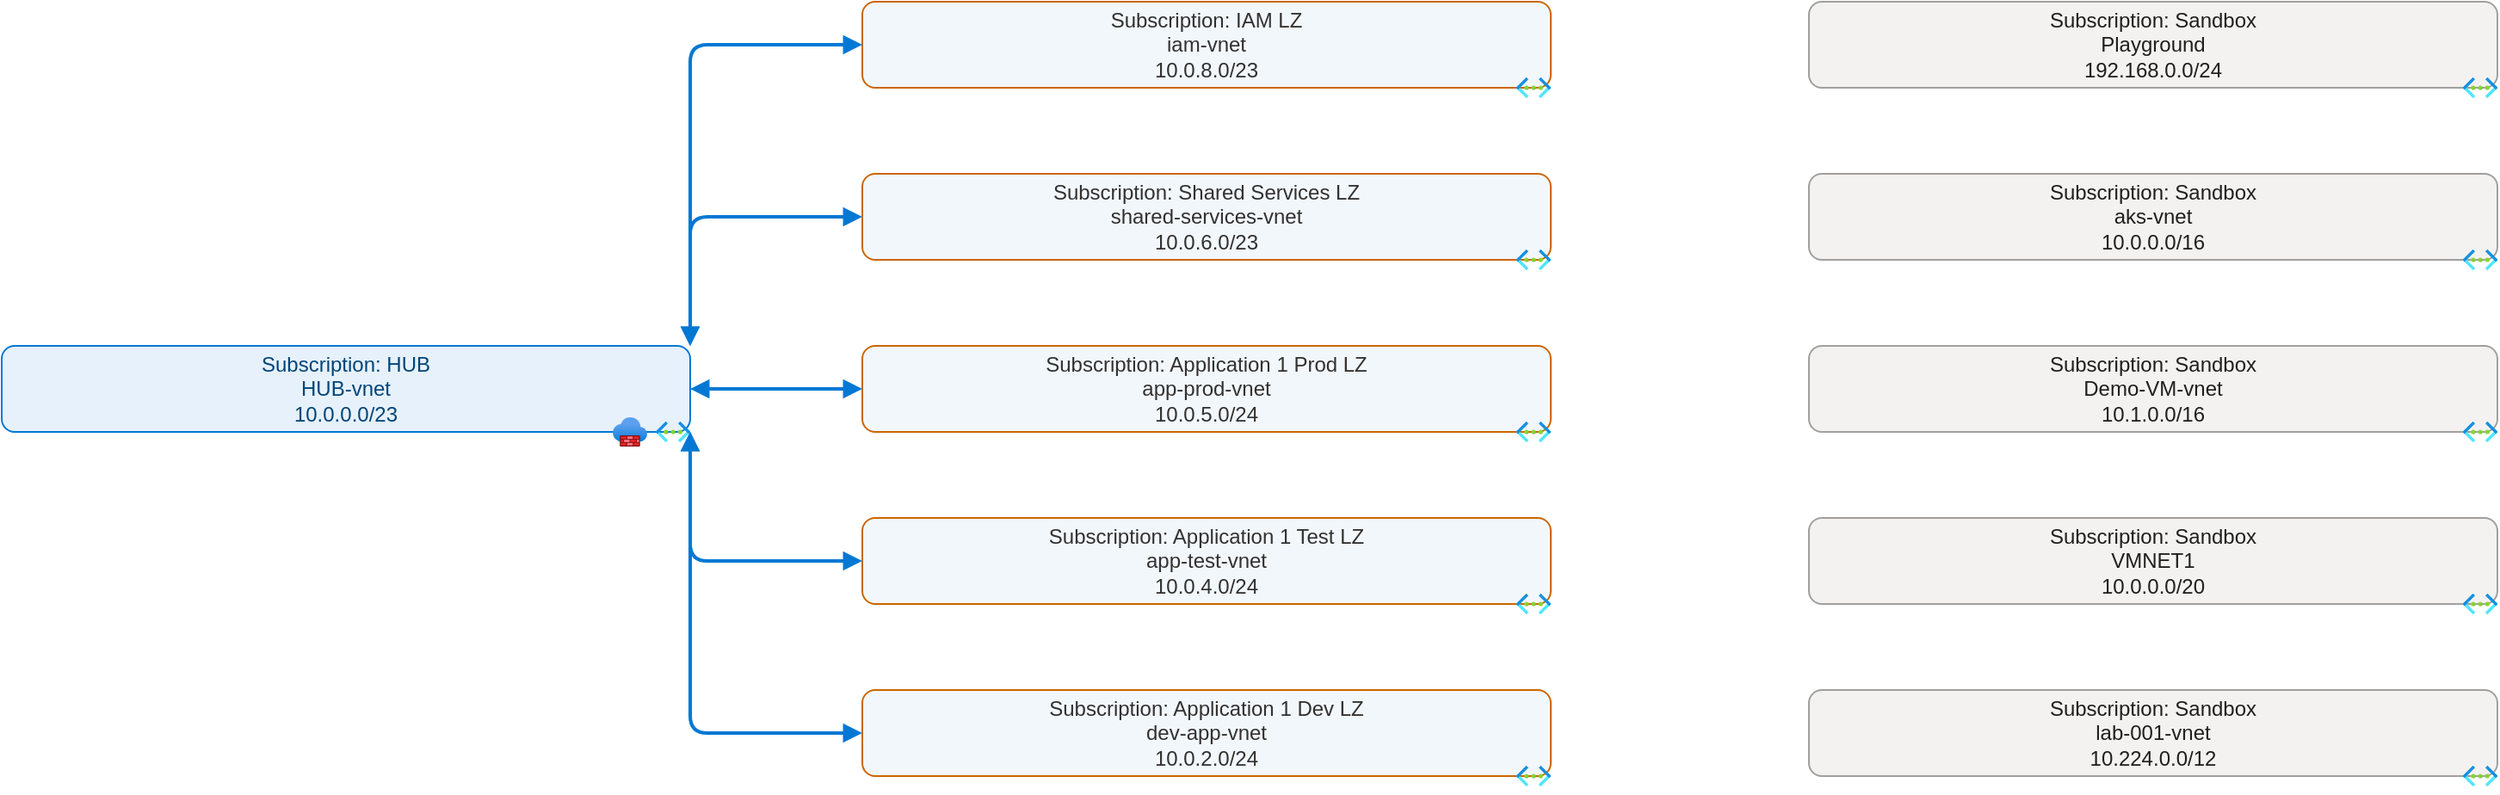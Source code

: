 <?xml version='1.0' encoding='UTF-8'?>
<mxfile version="25.0.2">
  <diagram name="Hub and Spoke Topology">
    <mxGraphModel dx="371" dy="1462" grid="0" gridSize="10" guides="1" tooltips="1" connect="1" arrows="1" fold="1" page="0" pageScale="1" pageWidth="827" pageHeight="1169" math="0" shadow="0" background="#ffffff">
      <root>
        <mxCell id="0"/>
        <mxCell id="1" parent="0"/>
        <mxCell id="hub" style="shape=rectangle;rounded=1;whiteSpace=wrap;html=1;strokeColor=#0078D4;fontColor=#004578;fillColor=#E6F1FB" vertex="1" parent="1" value="Subscription: HUB&#10;HUB-vnet&#10;10.0.0.0/23">
          <mxGeometry x="400" y="400" width="400" height="50" as="geometry"/>
        </mxCell>
        <mxCell id="hub_image" style="shape=image;html=1;image=img/lib/azure2/networking/Virtual_Networks.svg;" vertex="1" parent="1">
          <mxGeometry x="780" y="440" width="20" height="20" as="geometry"/>
        </mxCell>
        <mxCell id="hub_firewall_image" style="shape=image;html=1;image=img/lib/azure2/networking/Firewalls.svg;" vertex="1" parent="1">
          <mxGeometry x="755" y="440" width="20" height="20" as="geometry"/>
        </mxCell>
        <mxCell id="spoke_right_0" style="shape=rectangle;rounded=1;whiteSpace=wrap;html=1;strokeColor=#CC6600;fontColor=#323130;fillColor=#f2f7fc" vertex="1" parent="1" value="Subscription: IAM LZ&#10;iam-vnet&#10;10.0.8.0/23">
          <mxGeometry x="900" y="200" width="400" height="50" as="geometry"/>
        </mxCell>
        <mxCell id="spoke0_image" style="shape=image;html=1;image=img/lib/azure2/networking/Virtual_Networks.svg;" vertex="1" parent="1">
          <mxGeometry x="1280" y="240" width="20" height="20" as="geometry"/>
        </mxCell>
        <mxCell id="edge_right_0" edge="1" source="hub" target="spoke_right_0" style="edgeStyle=orthogonalEdgeStyle;rounded=1;strokeColor=#0078D4;strokeWidth=2;endArrow=block;startArrow=block;" parent="1">
          <mxGeometry relative="1" as="geometry">
            <Array as="points">
              <mxPoint x="800" y="225"/>
              <mxPoint x="900" y="225"/>
            </Array>
          </mxGeometry>
        </mxCell>
        <mxCell id="spoke_right_1" style="shape=rectangle;rounded=1;whiteSpace=wrap;html=1;strokeColor=#CC6600;fontColor=#323130;fillColor=#f2f7fc" vertex="1" parent="1" value="Subscription: Shared Services LZ&#10;shared-services-vnet&#10;10.0.6.0/23">
          <mxGeometry x="900" y="300" width="400" height="50" as="geometry"/>
        </mxCell>
        <mxCell id="spoke1_image" style="shape=image;html=1;image=img/lib/azure2/networking/Virtual_Networks.svg;" vertex="1" parent="1">
          <mxGeometry x="1280" y="340" width="20" height="20" as="geometry"/>
        </mxCell>
        <mxCell id="edge_right_1" edge="1" source="hub" target="spoke_right_1" style="edgeStyle=orthogonalEdgeStyle;rounded=1;strokeColor=#0078D4;strokeWidth=2;endArrow=block;startArrow=block;" parent="1">
          <mxGeometry relative="1" as="geometry">
            <Array as="points">
              <mxPoint x="800" y="325"/>
              <mxPoint x="900" y="325"/>
            </Array>
          </mxGeometry>
        </mxCell>
        <mxCell id="spoke_right_2" style="shape=rectangle;rounded=1;whiteSpace=wrap;html=1;strokeColor=#CC6600;fontColor=#323130;fillColor=#f2f7fc" vertex="1" parent="1" value="Subscription: Application 1 Prod LZ&#10;app-prod-vnet&#10;10.0.5.0/24">
          <mxGeometry x="900" y="400" width="400" height="50" as="geometry"/>
        </mxCell>
        <mxCell id="spoke2_image" style="shape=image;html=1;image=img/lib/azure2/networking/Virtual_Networks.svg;" vertex="1" parent="1">
          <mxGeometry x="1280" y="440" width="20" height="20" as="geometry"/>
        </mxCell>
        <mxCell id="edge_right_2" edge="1" source="hub" target="spoke_right_2" style="edgeStyle=orthogonalEdgeStyle;rounded=1;strokeColor=#0078D4;strokeWidth=2;endArrow=block;startArrow=block;" parent="1">
          <mxGeometry relative="1" as="geometry">
            <Array as="points">
              <mxPoint x="800" y="425"/>
              <mxPoint x="900" y="425"/>
            </Array>
          </mxGeometry>
        </mxCell>
        <mxCell id="spoke_right_3" style="shape=rectangle;rounded=1;whiteSpace=wrap;html=1;strokeColor=#CC6600;fontColor=#323130;fillColor=#f2f7fc" vertex="1" parent="1" value="Subscription: Application 1 Test LZ&#10;app-test-vnet&#10;10.0.4.0/24">
          <mxGeometry x="900" y="500" width="400" height="50" as="geometry"/>
        </mxCell>
        <mxCell id="spoke3_image" style="shape=image;html=1;image=img/lib/azure2/networking/Virtual_Networks.svg;" vertex="1" parent="1">
          <mxGeometry x="1280" y="540" width="20" height="20" as="geometry"/>
        </mxCell>
        <mxCell id="edge_right_3" edge="1" source="hub" target="spoke_right_3" style="edgeStyle=orthogonalEdgeStyle;rounded=1;strokeColor=#0078D4;strokeWidth=2;endArrow=block;startArrow=block;" parent="1">
          <mxGeometry relative="1" as="geometry">
            <Array as="points">
              <mxPoint x="800" y="525"/>
              <mxPoint x="900" y="525"/>
            </Array>
          </mxGeometry>
        </mxCell>
        <mxCell id="spoke_right_4" style="shape=rectangle;rounded=1;whiteSpace=wrap;html=1;strokeColor=#CC6600;fontColor=#323130;fillColor=#f2f7fc" vertex="1" parent="1" value="Subscription: Application 1 Dev LZ&#10;dev-app-vnet&#10;10.0.2.0/24">
          <mxGeometry x="900" y="600" width="400" height="50" as="geometry"/>
        </mxCell>
        <mxCell id="spoke4_image" style="shape=image;html=1;image=img/lib/azure2/networking/Virtual_Networks.svg;" vertex="1" parent="1">
          <mxGeometry x="1280" y="640" width="20" height="20" as="geometry"/>
        </mxCell>
        <mxCell id="edge_right_4" edge="1" source="hub" target="spoke_right_4" style="edgeStyle=orthogonalEdgeStyle;rounded=1;strokeColor=#0078D4;strokeWidth=2;endArrow=block;startArrow=block;" parent="1">
          <mxGeometry relative="1" as="geometry">
            <Array as="points">
              <mxPoint x="800" y="625"/>
              <mxPoint x="900" y="625"/>
            </Array>
          </mxGeometry>
        </mxCell>
        <mxCell id="nonpeered_spoke0" style="shape=rectangle;rounded=1;whiteSpace=wrap;html=1;strokeColor=#A19F9D;fontColor=#201F1E;fillColor=#F3F2F1" vertex="1" parent="1" value="Subscription: Sandbox&#10;Playground&#10;192.168.0.0/24">
          <mxGeometry x="1450" y="200" width="400" height="50" as="geometry"/>
        </mxCell>
        <mxCell id="nonpeered_spoke0_image" style="shape=image;html=1;image=img/lib/azure2/networking/Virtual_Networks.svg;" vertex="1" parent="1">
          <mxGeometry x="1830" y="240" width="20" height="20" as="geometry"/>
        </mxCell>
        <mxCell id="nonpeered_spoke1" style="shape=rectangle;rounded=1;whiteSpace=wrap;html=1;strokeColor=#A19F9D;fontColor=#201F1E;fillColor=#F3F2F1" vertex="1" parent="1" value="Subscription: Sandbox&#10;aks-vnet&#10;10.0.0.0/16">
          <mxGeometry x="1450" y="300" width="400" height="50" as="geometry"/>
        </mxCell>
        <mxCell id="nonpeered_spoke1_image" style="shape=image;html=1;image=img/lib/azure2/networking/Virtual_Networks.svg;" vertex="1" parent="1">
          <mxGeometry x="1830" y="340" width="20" height="20" as="geometry"/>
        </mxCell>
        <mxCell id="nonpeered_spoke2" style="shape=rectangle;rounded=1;whiteSpace=wrap;html=1;strokeColor=#A19F9D;fontColor=#201F1E;fillColor=#F3F2F1" vertex="1" parent="1" value="Subscription: Sandbox&#10;Demo-VM-vnet&#10;10.1.0.0/16">
          <mxGeometry x="1450" y="400" width="400" height="50" as="geometry"/>
        </mxCell>
        <mxCell id="nonpeered_spoke2_image" style="shape=image;html=1;image=img/lib/azure2/networking/Virtual_Networks.svg;" vertex="1" parent="1">
          <mxGeometry x="1830" y="440" width="20" height="20" as="geometry"/>
        </mxCell>
        <mxCell id="nonpeered_spoke3" style="shape=rectangle;rounded=1;whiteSpace=wrap;html=1;strokeColor=#A19F9D;fontColor=#201F1E;fillColor=#F3F2F1" vertex="1" parent="1" value="Subscription: Sandbox&#10;VMNET1&#10;10.0.0.0/20">
          <mxGeometry x="1450" y="500" width="400" height="50" as="geometry"/>
        </mxCell>
        <mxCell id="nonpeered_spoke3_image" style="shape=image;html=1;image=img/lib/azure2/networking/Virtual_Networks.svg;" vertex="1" parent="1">
          <mxGeometry x="1830" y="540" width="20" height="20" as="geometry"/>
        </mxCell>
        <mxCell id="nonpeered_spoke4" style="shape=rectangle;rounded=1;whiteSpace=wrap;html=1;strokeColor=#A19F9D;fontColor=#201F1E;fillColor=#F3F2F1" vertex="1" parent="1" value="Subscription: Sandbox&#10;lab-001-vnet&#10;10.224.0.0/12">
          <mxGeometry x="1450" y="600" width="400" height="50" as="geometry"/>
        </mxCell>
        <mxCell id="nonpeered_spoke4_image" style="shape=image;html=1;image=img/lib/azure2/networking/Virtual_Networks.svg;" vertex="1" parent="1">
          <mxGeometry x="1830" y="640" width="20" height="20" as="geometry"/>
        </mxCell>
      </root>
    </mxGraphModel>
  </diagram>
</mxfile>
